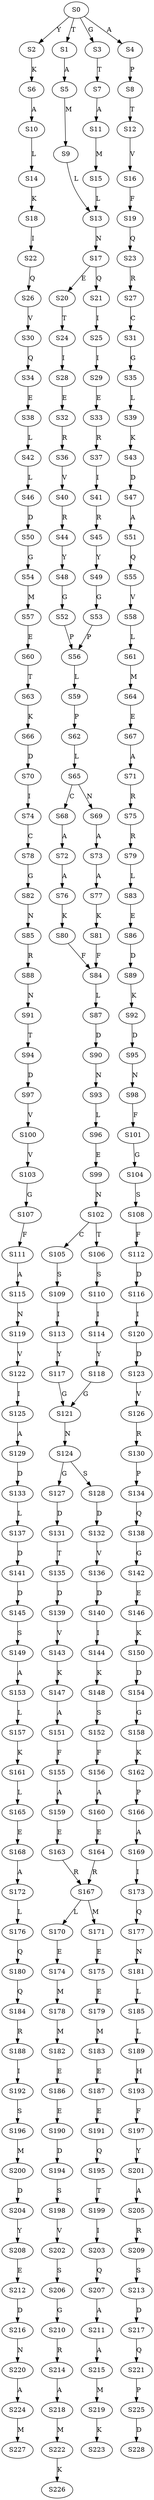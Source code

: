 strict digraph  {
	S0 -> S1 [ label = T ];
	S0 -> S2 [ label = Y ];
	S0 -> S3 [ label = G ];
	S0 -> S4 [ label = A ];
	S1 -> S5 [ label = A ];
	S2 -> S6 [ label = K ];
	S3 -> S7 [ label = T ];
	S4 -> S8 [ label = P ];
	S5 -> S9 [ label = M ];
	S6 -> S10 [ label = A ];
	S7 -> S11 [ label = A ];
	S8 -> S12 [ label = T ];
	S9 -> S13 [ label = L ];
	S10 -> S14 [ label = L ];
	S11 -> S15 [ label = M ];
	S12 -> S16 [ label = V ];
	S13 -> S17 [ label = N ];
	S14 -> S18 [ label = K ];
	S15 -> S13 [ label = L ];
	S16 -> S19 [ label = F ];
	S17 -> S20 [ label = E ];
	S17 -> S21 [ label = Q ];
	S18 -> S22 [ label = I ];
	S19 -> S23 [ label = Q ];
	S20 -> S24 [ label = T ];
	S21 -> S25 [ label = I ];
	S22 -> S26 [ label = Q ];
	S23 -> S27 [ label = R ];
	S24 -> S28 [ label = I ];
	S25 -> S29 [ label = I ];
	S26 -> S30 [ label = V ];
	S27 -> S31 [ label = C ];
	S28 -> S32 [ label = E ];
	S29 -> S33 [ label = E ];
	S30 -> S34 [ label = Q ];
	S31 -> S35 [ label = G ];
	S32 -> S36 [ label = R ];
	S33 -> S37 [ label = R ];
	S34 -> S38 [ label = E ];
	S35 -> S39 [ label = L ];
	S36 -> S40 [ label = V ];
	S37 -> S41 [ label = I ];
	S38 -> S42 [ label = L ];
	S39 -> S43 [ label = K ];
	S40 -> S44 [ label = R ];
	S41 -> S45 [ label = R ];
	S42 -> S46 [ label = L ];
	S43 -> S47 [ label = D ];
	S44 -> S48 [ label = Y ];
	S45 -> S49 [ label = Y ];
	S46 -> S50 [ label = D ];
	S47 -> S51 [ label = A ];
	S48 -> S52 [ label = G ];
	S49 -> S53 [ label = G ];
	S50 -> S54 [ label = G ];
	S51 -> S55 [ label = Q ];
	S52 -> S56 [ label = P ];
	S53 -> S56 [ label = P ];
	S54 -> S57 [ label = M ];
	S55 -> S58 [ label = V ];
	S56 -> S59 [ label = L ];
	S57 -> S60 [ label = E ];
	S58 -> S61 [ label = L ];
	S59 -> S62 [ label = P ];
	S60 -> S63 [ label = T ];
	S61 -> S64 [ label = M ];
	S62 -> S65 [ label = L ];
	S63 -> S66 [ label = K ];
	S64 -> S67 [ label = E ];
	S65 -> S68 [ label = C ];
	S65 -> S69 [ label = N ];
	S66 -> S70 [ label = D ];
	S67 -> S71 [ label = A ];
	S68 -> S72 [ label = A ];
	S69 -> S73 [ label = A ];
	S70 -> S74 [ label = I ];
	S71 -> S75 [ label = R ];
	S72 -> S76 [ label = A ];
	S73 -> S77 [ label = A ];
	S74 -> S78 [ label = C ];
	S75 -> S79 [ label = R ];
	S76 -> S80 [ label = K ];
	S77 -> S81 [ label = K ];
	S78 -> S82 [ label = G ];
	S79 -> S83 [ label = L ];
	S80 -> S84 [ label = F ];
	S81 -> S84 [ label = F ];
	S82 -> S85 [ label = N ];
	S83 -> S86 [ label = E ];
	S84 -> S87 [ label = L ];
	S85 -> S88 [ label = R ];
	S86 -> S89 [ label = D ];
	S87 -> S90 [ label = D ];
	S88 -> S91 [ label = N ];
	S89 -> S92 [ label = K ];
	S90 -> S93 [ label = N ];
	S91 -> S94 [ label = T ];
	S92 -> S95 [ label = D ];
	S93 -> S96 [ label = L ];
	S94 -> S97 [ label = D ];
	S95 -> S98 [ label = N ];
	S96 -> S99 [ label = E ];
	S97 -> S100 [ label = V ];
	S98 -> S101 [ label = F ];
	S99 -> S102 [ label = N ];
	S100 -> S103 [ label = V ];
	S101 -> S104 [ label = G ];
	S102 -> S105 [ label = C ];
	S102 -> S106 [ label = T ];
	S103 -> S107 [ label = G ];
	S104 -> S108 [ label = S ];
	S105 -> S109 [ label = S ];
	S106 -> S110 [ label = S ];
	S107 -> S111 [ label = F ];
	S108 -> S112 [ label = F ];
	S109 -> S113 [ label = I ];
	S110 -> S114 [ label = I ];
	S111 -> S115 [ label = A ];
	S112 -> S116 [ label = D ];
	S113 -> S117 [ label = Y ];
	S114 -> S118 [ label = Y ];
	S115 -> S119 [ label = N ];
	S116 -> S120 [ label = I ];
	S117 -> S121 [ label = G ];
	S118 -> S121 [ label = G ];
	S119 -> S122 [ label = V ];
	S120 -> S123 [ label = D ];
	S121 -> S124 [ label = N ];
	S122 -> S125 [ label = I ];
	S123 -> S126 [ label = V ];
	S124 -> S127 [ label = G ];
	S124 -> S128 [ label = S ];
	S125 -> S129 [ label = A ];
	S126 -> S130 [ label = R ];
	S127 -> S131 [ label = D ];
	S128 -> S132 [ label = D ];
	S129 -> S133 [ label = D ];
	S130 -> S134 [ label = P ];
	S131 -> S135 [ label = T ];
	S132 -> S136 [ label = V ];
	S133 -> S137 [ label = L ];
	S134 -> S138 [ label = Q ];
	S135 -> S139 [ label = D ];
	S136 -> S140 [ label = D ];
	S137 -> S141 [ label = D ];
	S138 -> S142 [ label = G ];
	S139 -> S143 [ label = V ];
	S140 -> S144 [ label = I ];
	S141 -> S145 [ label = D ];
	S142 -> S146 [ label = E ];
	S143 -> S147 [ label = K ];
	S144 -> S148 [ label = K ];
	S145 -> S149 [ label = S ];
	S146 -> S150 [ label = K ];
	S147 -> S151 [ label = A ];
	S148 -> S152 [ label = S ];
	S149 -> S153 [ label = A ];
	S150 -> S154 [ label = D ];
	S151 -> S155 [ label = F ];
	S152 -> S156 [ label = F ];
	S153 -> S157 [ label = L ];
	S154 -> S158 [ label = G ];
	S155 -> S159 [ label = A ];
	S156 -> S160 [ label = A ];
	S157 -> S161 [ label = K ];
	S158 -> S162 [ label = K ];
	S159 -> S163 [ label = E ];
	S160 -> S164 [ label = E ];
	S161 -> S165 [ label = L ];
	S162 -> S166 [ label = P ];
	S163 -> S167 [ label = R ];
	S164 -> S167 [ label = R ];
	S165 -> S168 [ label = E ];
	S166 -> S169 [ label = A ];
	S167 -> S170 [ label = L ];
	S167 -> S171 [ label = M ];
	S168 -> S172 [ label = A ];
	S169 -> S173 [ label = I ];
	S170 -> S174 [ label = E ];
	S171 -> S175 [ label = E ];
	S172 -> S176 [ label = L ];
	S173 -> S177 [ label = Q ];
	S174 -> S178 [ label = M ];
	S175 -> S179 [ label = E ];
	S176 -> S180 [ label = Q ];
	S177 -> S181 [ label = N ];
	S178 -> S182 [ label = M ];
	S179 -> S183 [ label = M ];
	S180 -> S184 [ label = Q ];
	S181 -> S185 [ label = L ];
	S182 -> S186 [ label = E ];
	S183 -> S187 [ label = E ];
	S184 -> S188 [ label = R ];
	S185 -> S189 [ label = L ];
	S186 -> S190 [ label = E ];
	S187 -> S191 [ label = E ];
	S188 -> S192 [ label = I ];
	S189 -> S193 [ label = H ];
	S190 -> S194 [ label = D ];
	S191 -> S195 [ label = Q ];
	S192 -> S196 [ label = S ];
	S193 -> S197 [ label = F ];
	S194 -> S198 [ label = S ];
	S195 -> S199 [ label = T ];
	S196 -> S200 [ label = M ];
	S197 -> S201 [ label = Y ];
	S198 -> S202 [ label = V ];
	S199 -> S203 [ label = I ];
	S200 -> S204 [ label = D ];
	S201 -> S205 [ label = A ];
	S202 -> S206 [ label = S ];
	S203 -> S207 [ label = Q ];
	S204 -> S208 [ label = Y ];
	S205 -> S209 [ label = R ];
	S206 -> S210 [ label = G ];
	S207 -> S211 [ label = A ];
	S208 -> S212 [ label = E ];
	S209 -> S213 [ label = S ];
	S210 -> S214 [ label = R ];
	S211 -> S215 [ label = A ];
	S212 -> S216 [ label = D ];
	S213 -> S217 [ label = D ];
	S214 -> S218 [ label = A ];
	S215 -> S219 [ label = M ];
	S216 -> S220 [ label = N ];
	S217 -> S221 [ label = Q ];
	S218 -> S222 [ label = M ];
	S219 -> S223 [ label = K ];
	S220 -> S224 [ label = A ];
	S221 -> S225 [ label = P ];
	S222 -> S226 [ label = K ];
	S224 -> S227 [ label = M ];
	S225 -> S228 [ label = D ];
}
